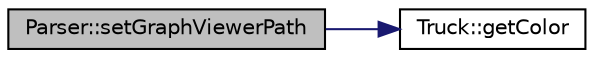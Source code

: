 digraph "Parser::setGraphViewerPath"
{
  edge [fontname="Helvetica",fontsize="10",labelfontname="Helvetica",labelfontsize="10"];
  node [fontname="Helvetica",fontsize="10",shape=record];
  rankdir="LR";
  Node1 [label="Parser::setGraphViewerPath",height=0.2,width=0.4,color="black", fillcolor="grey75", style="filled", fontcolor="black"];
  Node1 -> Node2 [color="midnightblue",fontsize="10",style="solid",fontname="Helvetica"];
  Node2 [label="Truck::getColor",height=0.2,width=0.4,color="black", fillcolor="white", style="filled",URL="$class_truck.html#a1d034961541fb52b6cfafb6624cd39c4"];
}
